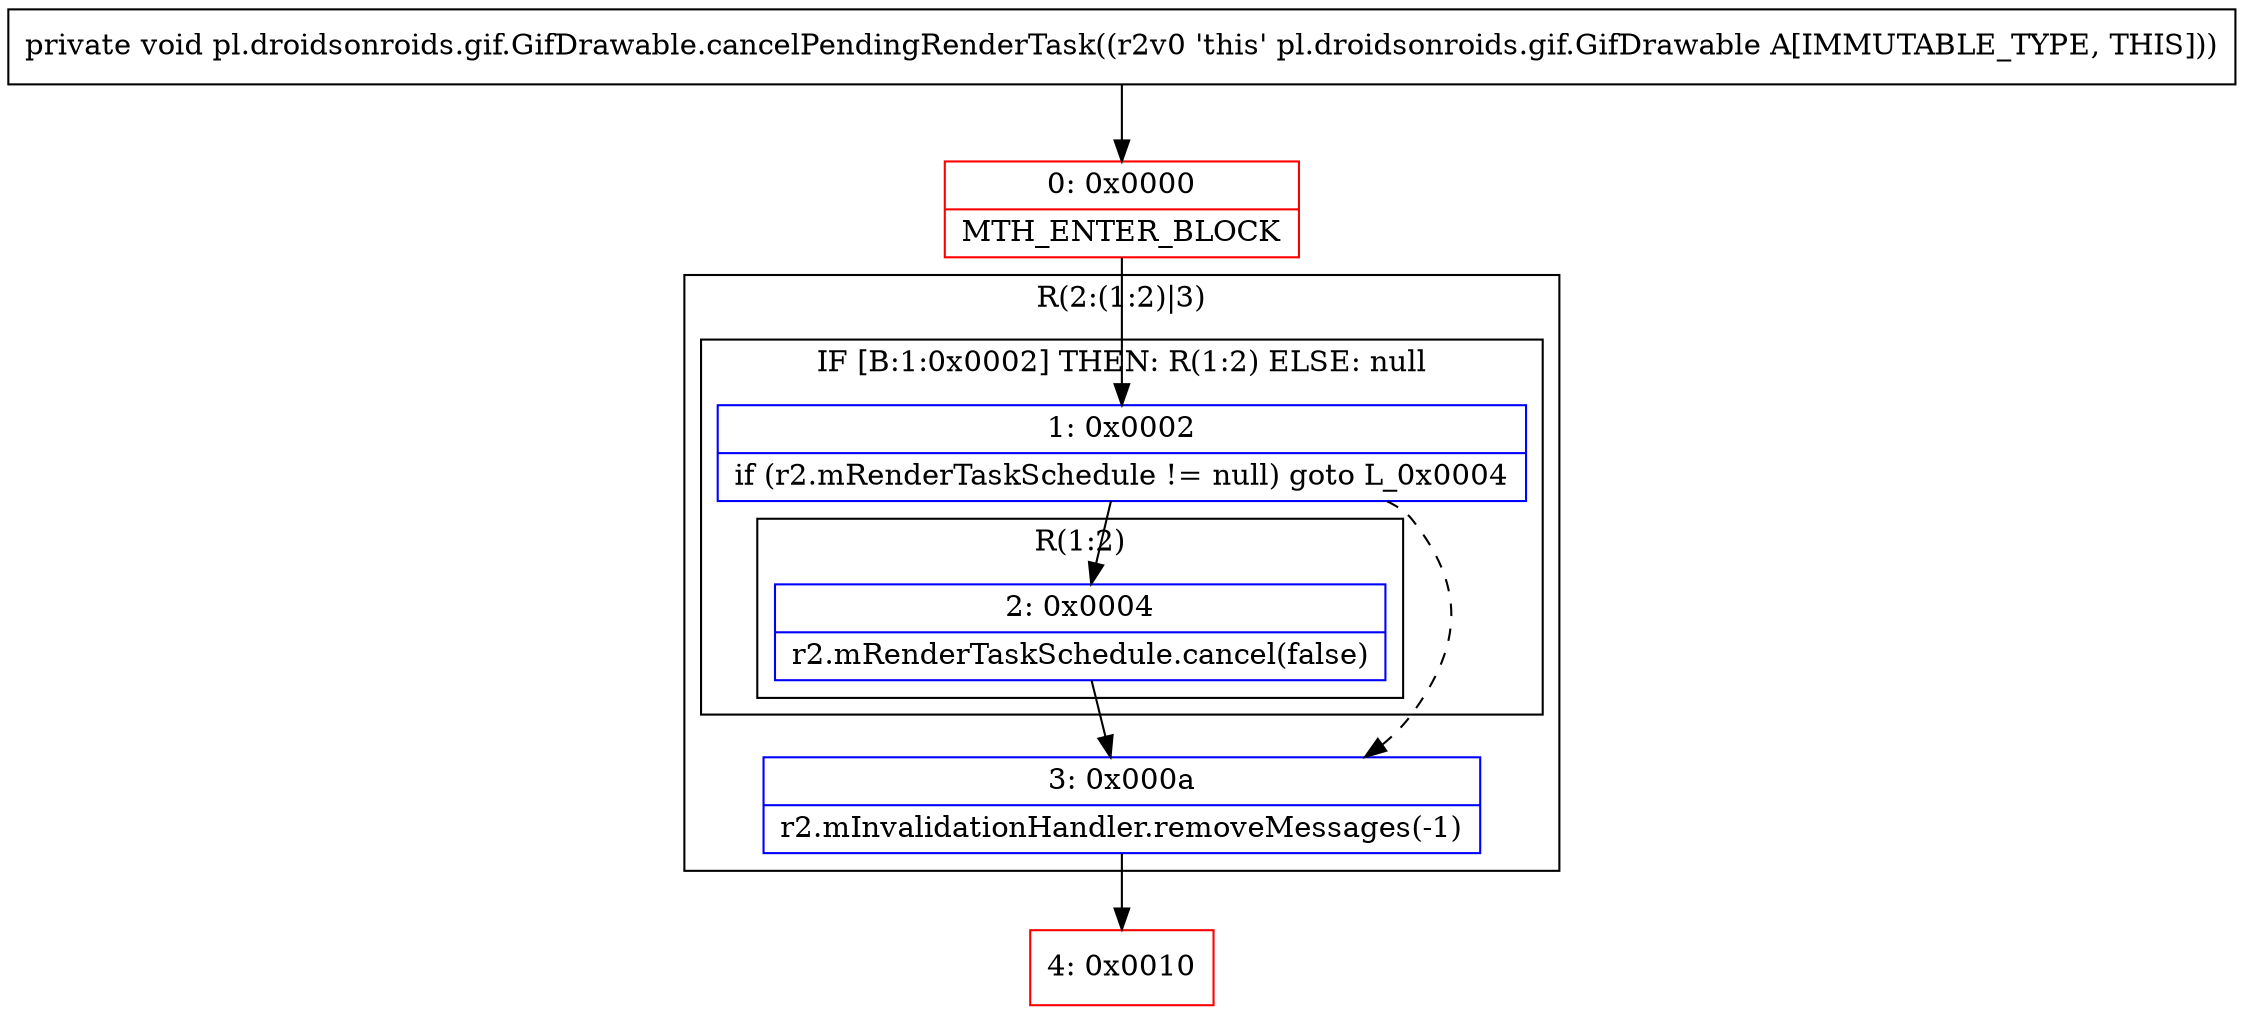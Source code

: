 digraph "CFG forpl.droidsonroids.gif.GifDrawable.cancelPendingRenderTask()V" {
subgraph cluster_Region_1418210022 {
label = "R(2:(1:2)|3)";
node [shape=record,color=blue];
subgraph cluster_IfRegion_651590128 {
label = "IF [B:1:0x0002] THEN: R(1:2) ELSE: null";
node [shape=record,color=blue];
Node_1 [shape=record,label="{1\:\ 0x0002|if (r2.mRenderTaskSchedule != null) goto L_0x0004\l}"];
subgraph cluster_Region_1871792866 {
label = "R(1:2)";
node [shape=record,color=blue];
Node_2 [shape=record,label="{2\:\ 0x0004|r2.mRenderTaskSchedule.cancel(false)\l}"];
}
}
Node_3 [shape=record,label="{3\:\ 0x000a|r2.mInvalidationHandler.removeMessages(\-1)\l}"];
}
Node_0 [shape=record,color=red,label="{0\:\ 0x0000|MTH_ENTER_BLOCK\l}"];
Node_4 [shape=record,color=red,label="{4\:\ 0x0010}"];
MethodNode[shape=record,label="{private void pl.droidsonroids.gif.GifDrawable.cancelPendingRenderTask((r2v0 'this' pl.droidsonroids.gif.GifDrawable A[IMMUTABLE_TYPE, THIS])) }"];
MethodNode -> Node_0;
Node_1 -> Node_2;
Node_1 -> Node_3[style=dashed];
Node_2 -> Node_3;
Node_3 -> Node_4;
Node_0 -> Node_1;
}

